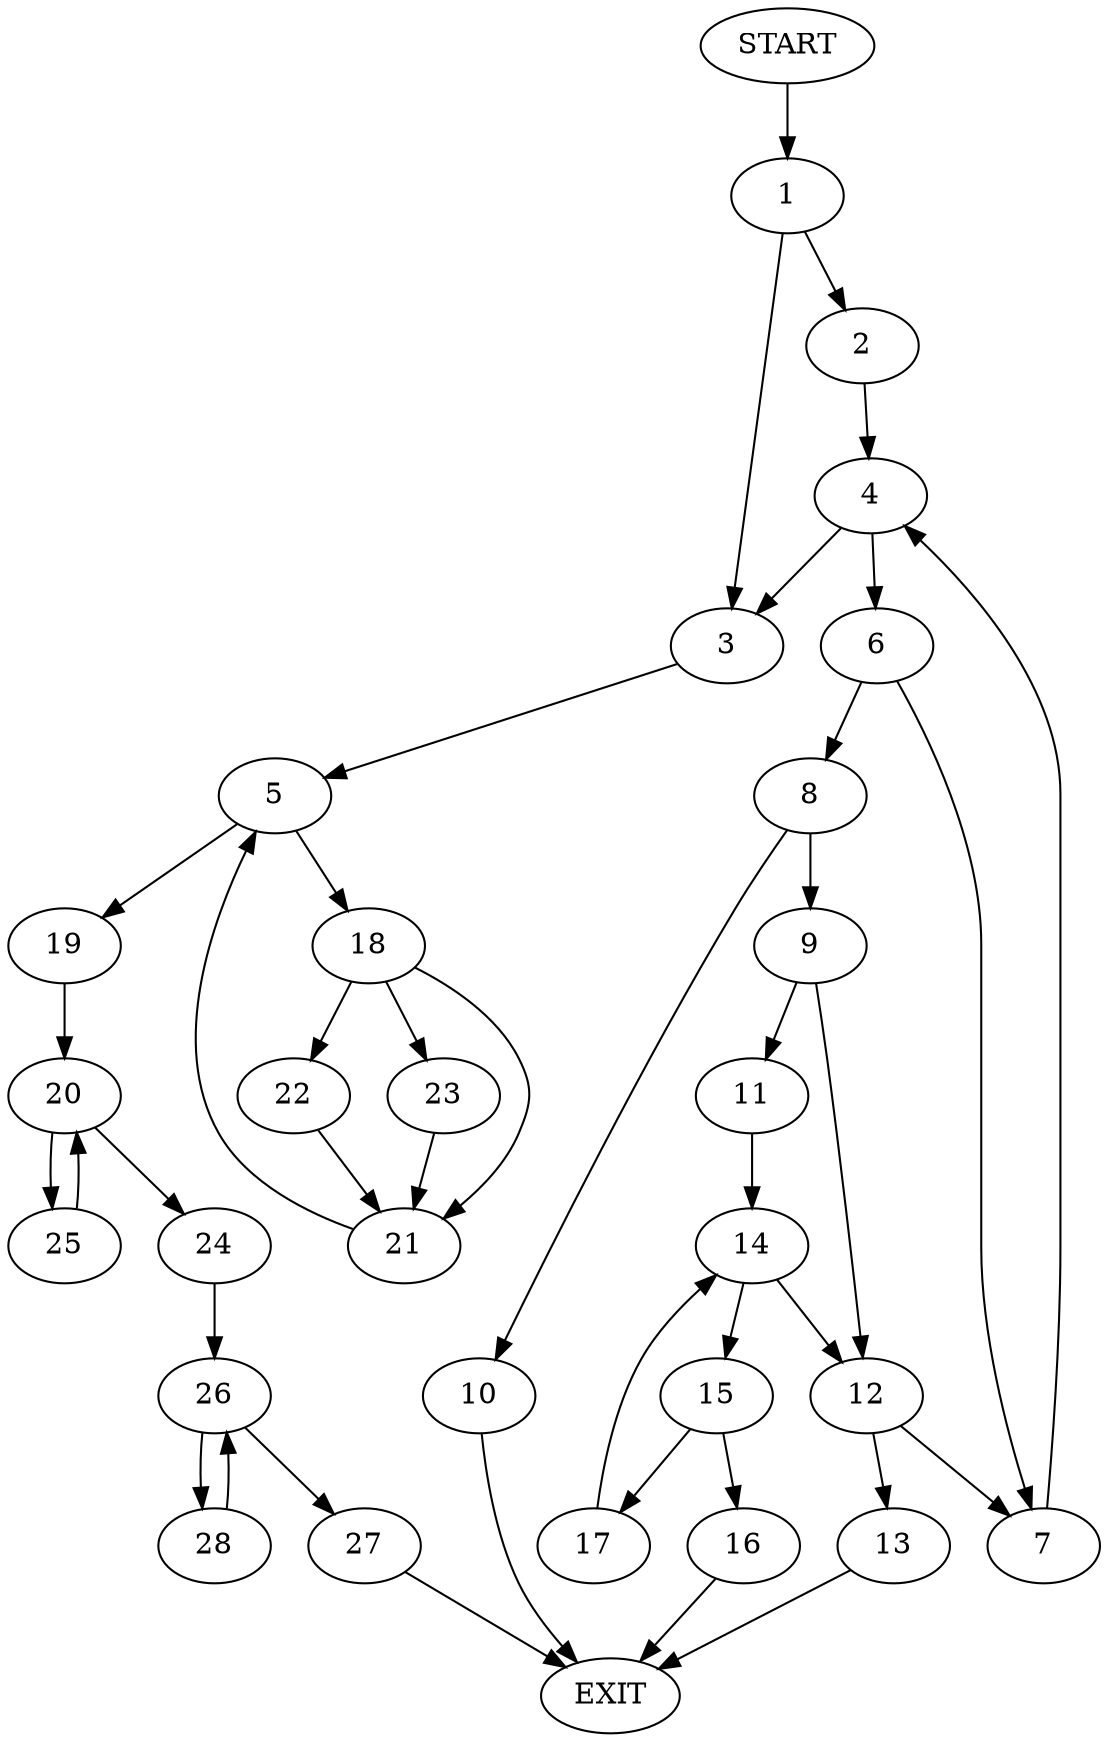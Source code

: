 digraph {
0 [label="START"]
29 [label="EXIT"]
0 -> 1
1 -> 2
1 -> 3
2 -> 4
3 -> 5
4 -> 3
4 -> 6
6 -> 7
6 -> 8
8 -> 9
8 -> 10
7 -> 4
9 -> 11
9 -> 12
10 -> 29
12 -> 13
12 -> 7
11 -> 14
14 -> 15
14 -> 12
15 -> 16
15 -> 17
16 -> 29
17 -> 14
13 -> 29
5 -> 18
5 -> 19
19 -> 20
18 -> 21
18 -> 22
18 -> 23
21 -> 5
23 -> 21
22 -> 21
20 -> 24
20 -> 25
25 -> 20
24 -> 26
26 -> 27
26 -> 28
28 -> 26
27 -> 29
}
